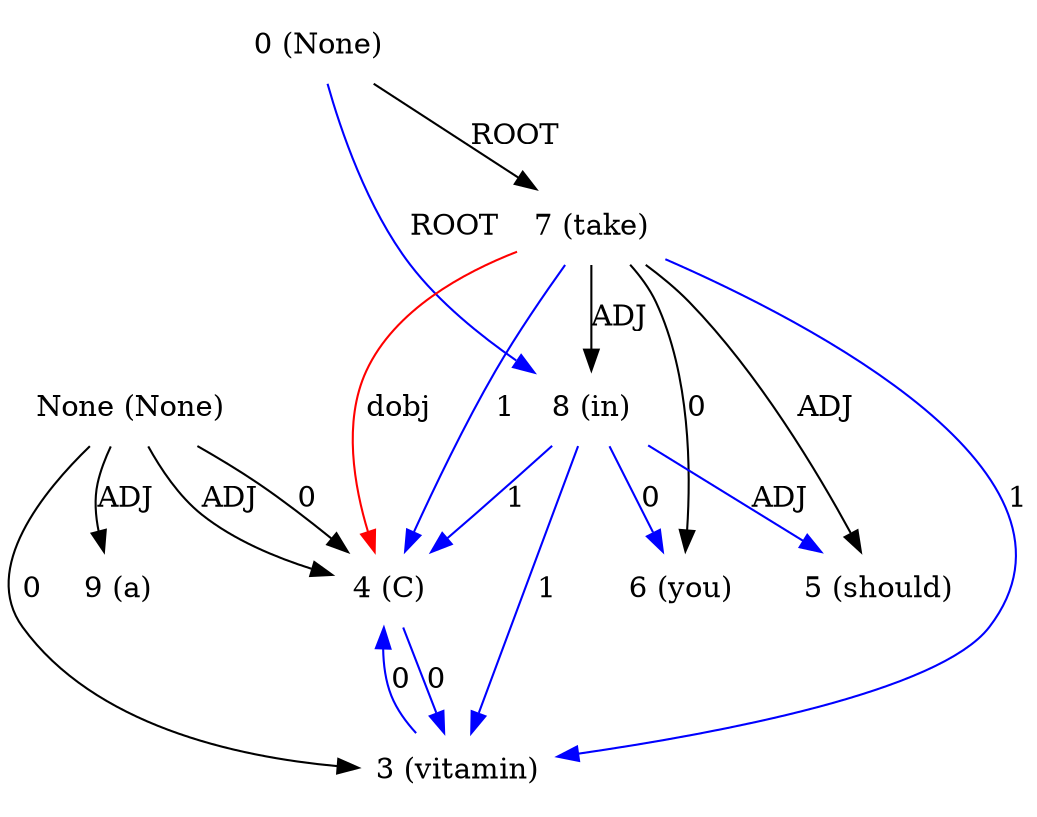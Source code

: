 digraph G{
edge [dir=forward]
node [shape=plaintext]

None [label="None (None)"]
None -> 4 [label="ADJ"]
None [label="None (None)"]
None -> 4 [label="0"]
None -> 3 [label="0"]
None [label="None (None)"]
None -> 9 [label="ADJ"]
0 [label="0 (None)"]
0 -> 7 [label="ROOT"]
0 -> 8 [label="ROOT", color="blue"]
3 [label="3 (vitamin)"]
3 -> 4 [label="0", color="blue"]
4 [label="4 (C)"]
4 -> 3 [label="0", color="blue"]
7 -> 4 [label="dobj", color="red"]
5 [label="5 (should)"]
6 [label="6 (you)"]
7 [label="7 (take)"]
7 -> 3 [label="1", color="blue"]
7 -> 4 [label="1", color="blue"]
7 -> 6 [label="0"]
7 -> 5 [label="ADJ"]
7 -> 8 [label="ADJ"]
8 [label="8 (in)"]
8 -> 4 [label="1", color="blue"]
8 -> 3 [label="1", color="blue"]
8 -> 6 [label="0", color="blue"]
8 -> 5 [label="ADJ", color="blue"]
9 [label="9 (a)"]
}
